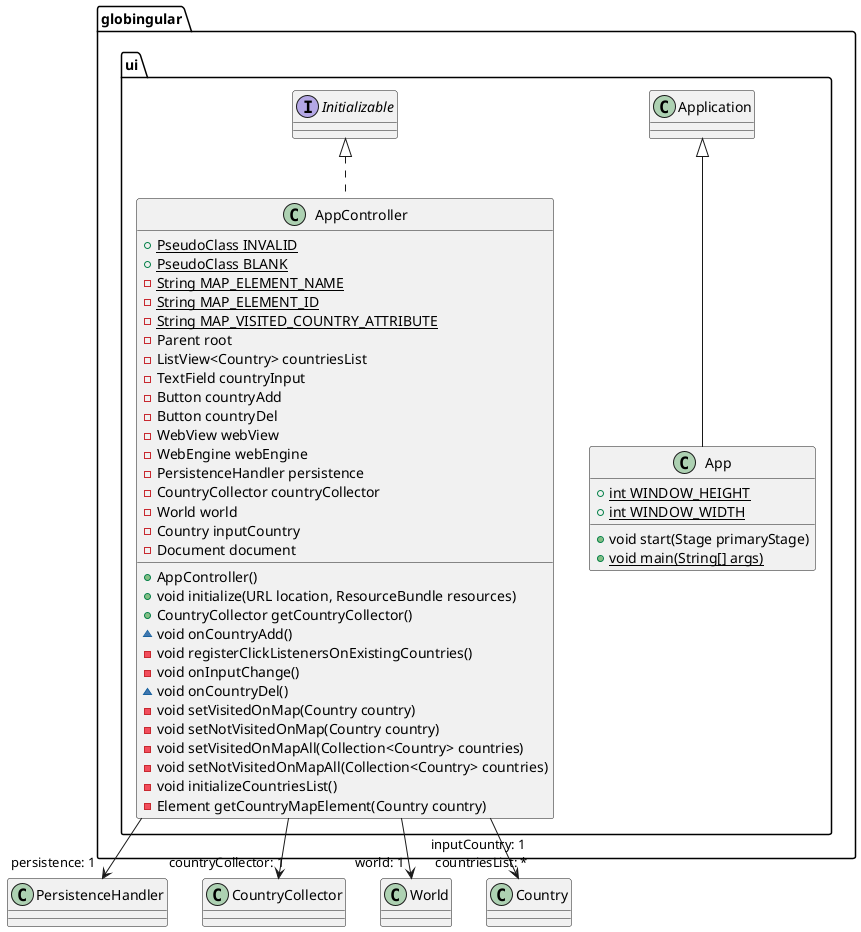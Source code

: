 @startuml classes_ui

package globingular.ui {
	class App [[java:globingular.ui.App]] {
		+{static}int WINDOW_HEIGHT
		+{static}int WINDOW_WIDTH
		+void start(Stage primaryStage)
		+{static}void main(String[] args)
	}
	class Application [[java:com.apple.eawt.Application]] {
	}
	Application <|-- App
	
	
	class AppController [[java:globingular.ui.AppController]] {
		+{static}PseudoClass INVALID
		+{static}PseudoClass BLANK
		-{static}String MAP_ELEMENT_NAME
		-{static}String MAP_ELEMENT_ID
		-{static}String MAP_VISITED_COUNTRY_ATTRIBUTE
		-Parent root
		-ListView<Country> countriesList
		-TextField countryInput
		-Button countryAdd
		-Button countryDel
		-WebView webView
		-WebEngine webEngine
		-PersistenceHandler persistence
		-CountryCollector countryCollector
		-World world
		-Country inputCountry
		-Document document
		+AppController()
		+void initialize(URL location, ResourceBundle resources)
		+CountryCollector getCountryCollector()
		~void onCountryAdd()
		-void registerClickListenersOnExistingCountries()
		-void onInputChange()
		~void onCountryDel()
		-void setVisitedOnMap(Country country)
		-void setNotVisitedOnMap(Country country)
		-void setVisitedOnMapAll(Collection<Country> countries)
		-void setNotVisitedOnMapAll(Collection<Country> countries)
		-void initializeCountriesList()
		-Element getCountryMapElement(Country country)
	}
	interface Initializable [[java:org.glassfish.jersey.client.Initializable]] {
	}
	Initializable <|.. AppController
}

AppController --> "persistence: 1" PersistenceHandler
AppController --> "countryCollector: 1" CountryCollector
AppController --> "world: 1" World
AppController --> "inputCountry: 1 \n countriesList: *" Country

@enduml
